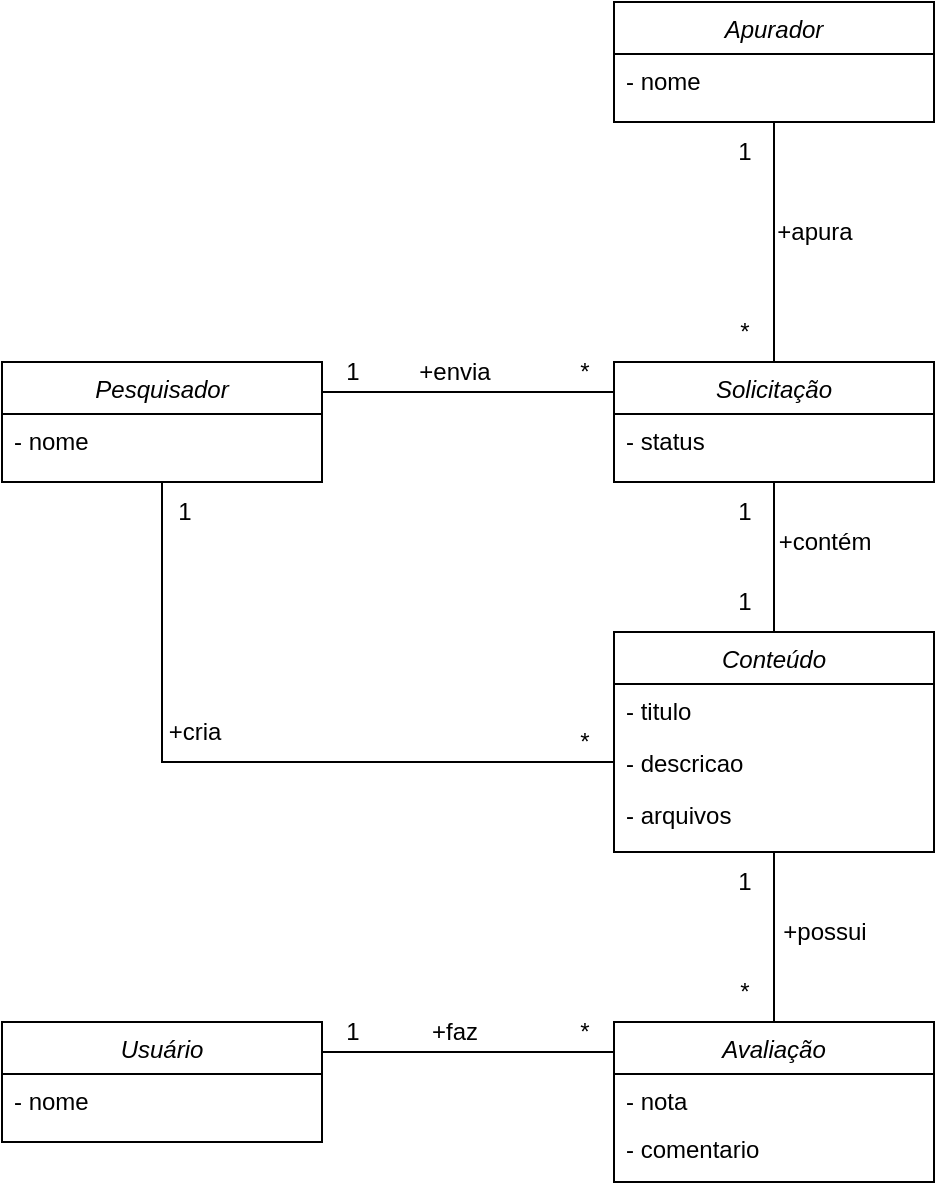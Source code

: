 <mxfile version="20.3.6" type="device"><diagram id="C5RBs43oDa-KdzZeNtuy" name="Page-1"><mxGraphModel dx="865" dy="483" grid="1" gridSize="10" guides="1" tooltips="1" connect="1" arrows="1" fold="1" page="1" pageScale="1" pageWidth="827" pageHeight="1169" math="0" shadow="0"><root><mxCell id="WIyWlLk6GJQsqaUBKTNV-0"/><mxCell id="WIyWlLk6GJQsqaUBKTNV-1" parent="WIyWlLk6GJQsqaUBKTNV-0"/><mxCell id="zkfFHV4jXpPFQw0GAbJ--0" value="Pesquisador" style="swimlane;fontStyle=2;align=center;verticalAlign=top;childLayout=stackLayout;horizontal=1;startSize=26;horizontalStack=0;resizeParent=1;resizeLast=0;collapsible=1;marginBottom=0;rounded=0;shadow=0;strokeWidth=1;" parent="WIyWlLk6GJQsqaUBKTNV-1" vertex="1"><mxGeometry x="254" y="360" width="160" height="60" as="geometry"><mxRectangle x="230" y="140" width="160" height="26" as="alternateBounds"/></mxGeometry></mxCell><mxCell id="zkfFHV4jXpPFQw0GAbJ--1" value="- nome" style="text;align=left;verticalAlign=top;spacingLeft=4;spacingRight=4;overflow=hidden;rotatable=0;points=[[0,0.5],[1,0.5]];portConstraint=eastwest;" parent="zkfFHV4jXpPFQw0GAbJ--0" vertex="1"><mxGeometry y="26" width="160" height="26" as="geometry"/></mxCell><mxCell id="GY7NnsdUb1SIPVuDBn9u-1" value="Solicitação" style="swimlane;fontStyle=2;align=center;verticalAlign=top;childLayout=stackLayout;horizontal=1;startSize=26;horizontalStack=0;resizeParent=1;resizeLast=0;collapsible=1;marginBottom=0;rounded=0;shadow=0;strokeWidth=1;" vertex="1" parent="WIyWlLk6GJQsqaUBKTNV-1"><mxGeometry x="560" y="360" width="160" height="60" as="geometry"><mxRectangle x="230" y="140" width="160" height="26" as="alternateBounds"/></mxGeometry></mxCell><mxCell id="GY7NnsdUb1SIPVuDBn9u-2" value="- status&#10;" style="text;align=left;verticalAlign=top;spacingLeft=4;spacingRight=4;overflow=hidden;rotatable=0;points=[[0,0.5],[1,0.5]];portConstraint=eastwest;" vertex="1" parent="GY7NnsdUb1SIPVuDBn9u-1"><mxGeometry y="26" width="160" height="26" as="geometry"/></mxCell><mxCell id="GY7NnsdUb1SIPVuDBn9u-4" value="Conteúdo" style="swimlane;fontStyle=2;align=center;verticalAlign=top;childLayout=stackLayout;horizontal=1;startSize=26;horizontalStack=0;resizeParent=1;resizeLast=0;collapsible=1;marginBottom=0;rounded=0;shadow=0;strokeWidth=1;" vertex="1" parent="WIyWlLk6GJQsqaUBKTNV-1"><mxGeometry x="560" y="495" width="160" height="110" as="geometry"><mxRectangle x="230" y="140" width="160" height="26" as="alternateBounds"/></mxGeometry></mxCell><mxCell id="GY7NnsdUb1SIPVuDBn9u-5" value="- titulo" style="text;align=left;verticalAlign=top;spacingLeft=4;spacingRight=4;overflow=hidden;rotatable=0;points=[[0,0.5],[1,0.5]];portConstraint=eastwest;" vertex="1" parent="GY7NnsdUb1SIPVuDBn9u-4"><mxGeometry y="26" width="160" height="26" as="geometry"/></mxCell><mxCell id="GY7NnsdUb1SIPVuDBn9u-7" value="- descricao&#10;" style="text;align=left;verticalAlign=top;spacingLeft=4;spacingRight=4;overflow=hidden;rotatable=0;points=[[0,0.5],[1,0.5]];portConstraint=eastwest;" vertex="1" parent="GY7NnsdUb1SIPVuDBn9u-4"><mxGeometry y="52" width="160" height="26" as="geometry"/></mxCell><mxCell id="GY7NnsdUb1SIPVuDBn9u-8" value="- arquivos" style="text;align=left;verticalAlign=top;spacingLeft=4;spacingRight=4;overflow=hidden;rotatable=0;points=[[0,0.5],[1,0.5]];portConstraint=eastwest;" vertex="1" parent="GY7NnsdUb1SIPVuDBn9u-4"><mxGeometry y="78" width="160" height="26" as="geometry"/></mxCell><mxCell id="GY7NnsdUb1SIPVuDBn9u-9" value="Apurador" style="swimlane;fontStyle=2;align=center;verticalAlign=top;childLayout=stackLayout;horizontal=1;startSize=26;horizontalStack=0;resizeParent=1;resizeLast=0;collapsible=1;marginBottom=0;rounded=0;shadow=0;strokeWidth=1;" vertex="1" parent="WIyWlLk6GJQsqaUBKTNV-1"><mxGeometry x="560" y="180" width="160" height="60" as="geometry"><mxRectangle x="230" y="140" width="160" height="26" as="alternateBounds"/></mxGeometry></mxCell><mxCell id="GY7NnsdUb1SIPVuDBn9u-10" value="- nome" style="text;align=left;verticalAlign=top;spacingLeft=4;spacingRight=4;overflow=hidden;rotatable=0;points=[[0,0.5],[1,0.5]];portConstraint=eastwest;" vertex="1" parent="GY7NnsdUb1SIPVuDBn9u-9"><mxGeometry y="26" width="160" height="26" as="geometry"/></mxCell><mxCell id="GY7NnsdUb1SIPVuDBn9u-11" value="Usuário" style="swimlane;fontStyle=2;align=center;verticalAlign=top;childLayout=stackLayout;horizontal=1;startSize=26;horizontalStack=0;resizeParent=1;resizeLast=0;collapsible=1;marginBottom=0;rounded=0;shadow=0;strokeWidth=1;" vertex="1" parent="WIyWlLk6GJQsqaUBKTNV-1"><mxGeometry x="254" y="690" width="160" height="60" as="geometry"><mxRectangle x="230" y="140" width="160" height="26" as="alternateBounds"/></mxGeometry></mxCell><mxCell id="GY7NnsdUb1SIPVuDBn9u-12" value="- nome" style="text;align=left;verticalAlign=top;spacingLeft=4;spacingRight=4;overflow=hidden;rotatable=0;points=[[0,0.5],[1,0.5]];portConstraint=eastwest;" vertex="1" parent="GY7NnsdUb1SIPVuDBn9u-11"><mxGeometry y="26" width="160" height="26" as="geometry"/></mxCell><mxCell id="GY7NnsdUb1SIPVuDBn9u-13" value="Avaliação" style="swimlane;fontStyle=2;align=center;verticalAlign=top;childLayout=stackLayout;horizontal=1;startSize=26;horizontalStack=0;resizeParent=1;resizeLast=0;collapsible=1;marginBottom=0;rounded=0;shadow=0;strokeWidth=1;" vertex="1" parent="WIyWlLk6GJQsqaUBKTNV-1"><mxGeometry x="560" y="690" width="160" height="80" as="geometry"><mxRectangle x="230" y="140" width="160" height="26" as="alternateBounds"/></mxGeometry></mxCell><mxCell id="GY7NnsdUb1SIPVuDBn9u-14" value="- nota" style="text;align=left;verticalAlign=top;spacingLeft=4;spacingRight=4;overflow=hidden;rotatable=0;points=[[0,0.5],[1,0.5]];portConstraint=eastwest;" vertex="1" parent="GY7NnsdUb1SIPVuDBn9u-13"><mxGeometry y="26" width="160" height="24" as="geometry"/></mxCell><mxCell id="GY7NnsdUb1SIPVuDBn9u-16" value="- comentario" style="text;align=left;verticalAlign=top;spacingLeft=4;spacingRight=4;overflow=hidden;rotatable=0;points=[[0,0.5],[1,0.5]];portConstraint=eastwest;" vertex="1" parent="GY7NnsdUb1SIPVuDBn9u-13"><mxGeometry y="50" width="160" height="26" as="geometry"/></mxCell><mxCell id="GY7NnsdUb1SIPVuDBn9u-19" value="1" style="text;html=1;align=center;verticalAlign=middle;resizable=0;points=[];autosize=1;strokeColor=none;fillColor=none;" vertex="1" parent="WIyWlLk6GJQsqaUBKTNV-1"><mxGeometry x="414" y="350" width="30" height="30" as="geometry"/></mxCell><mxCell id="GY7NnsdUb1SIPVuDBn9u-20" value="*" style="text;html=1;align=center;verticalAlign=middle;resizable=0;points=[];autosize=1;strokeColor=none;fillColor=none;" vertex="1" parent="WIyWlLk6GJQsqaUBKTNV-1"><mxGeometry x="530" y="350" width="30" height="30" as="geometry"/></mxCell><mxCell id="GY7NnsdUb1SIPVuDBn9u-21" value="" style="endArrow=none;html=1;rounded=0;exitX=0.5;exitY=1;exitDx=0;exitDy=0;entryX=0;entryY=0.5;entryDx=0;entryDy=0;" edge="1" parent="WIyWlLk6GJQsqaUBKTNV-1" source="zkfFHV4jXpPFQw0GAbJ--0" target="GY7NnsdUb1SIPVuDBn9u-7"><mxGeometry width="50" height="50" relative="1" as="geometry"><mxPoint x="490" y="560" as="sourcePoint"/><mxPoint x="540" y="510" as="targetPoint"/><Array as="points"><mxPoint x="334" y="560"/></Array></mxGeometry></mxCell><mxCell id="GY7NnsdUb1SIPVuDBn9u-22" value="1" style="text;html=1;align=center;verticalAlign=middle;resizable=0;points=[];autosize=1;strokeColor=none;fillColor=none;" vertex="1" parent="WIyWlLk6GJQsqaUBKTNV-1"><mxGeometry x="330" y="420" width="30" height="30" as="geometry"/></mxCell><mxCell id="GY7NnsdUb1SIPVuDBn9u-23" value="*" style="text;html=1;align=center;verticalAlign=middle;resizable=0;points=[];autosize=1;strokeColor=none;fillColor=none;" vertex="1" parent="WIyWlLk6GJQsqaUBKTNV-1"><mxGeometry x="530" y="535" width="30" height="30" as="geometry"/></mxCell><mxCell id="GY7NnsdUb1SIPVuDBn9u-24" value="" style="endArrow=none;html=1;rounded=0;entryX=0.5;entryY=1;entryDx=0;entryDy=0;exitX=0.5;exitY=0;exitDx=0;exitDy=0;" edge="1" parent="WIyWlLk6GJQsqaUBKTNV-1" source="GY7NnsdUb1SIPVuDBn9u-1" target="GY7NnsdUb1SIPVuDBn9u-9"><mxGeometry width="50" height="50" relative="1" as="geometry"><mxPoint x="490" y="330" as="sourcePoint"/><mxPoint x="540" y="280" as="targetPoint"/></mxGeometry></mxCell><mxCell id="GY7NnsdUb1SIPVuDBn9u-25" value="1" style="text;html=1;align=center;verticalAlign=middle;resizable=0;points=[];autosize=1;strokeColor=none;fillColor=none;" vertex="1" parent="WIyWlLk6GJQsqaUBKTNV-1"><mxGeometry x="610" y="240" width="30" height="30" as="geometry"/></mxCell><mxCell id="GY7NnsdUb1SIPVuDBn9u-26" value="*" style="text;html=1;align=center;verticalAlign=middle;resizable=0;points=[];autosize=1;strokeColor=none;fillColor=none;" vertex="1" parent="WIyWlLk6GJQsqaUBKTNV-1"><mxGeometry x="610" y="330" width="30" height="30" as="geometry"/></mxCell><mxCell id="GY7NnsdUb1SIPVuDBn9u-27" value="" style="endArrow=none;html=1;rounded=0;entryX=0.5;entryY=1;entryDx=0;entryDy=0;exitX=0.5;exitY=0;exitDx=0;exitDy=0;" edge="1" parent="WIyWlLk6GJQsqaUBKTNV-1" source="GY7NnsdUb1SIPVuDBn9u-4" target="GY7NnsdUb1SIPVuDBn9u-1"><mxGeometry width="50" height="50" relative="1" as="geometry"><mxPoint x="490" y="480" as="sourcePoint"/><mxPoint x="540" y="430" as="targetPoint"/></mxGeometry></mxCell><mxCell id="GY7NnsdUb1SIPVuDBn9u-28" value="1" style="text;html=1;align=center;verticalAlign=middle;resizable=0;points=[];autosize=1;strokeColor=none;fillColor=none;" vertex="1" parent="WIyWlLk6GJQsqaUBKTNV-1"><mxGeometry x="610" y="465" width="30" height="30" as="geometry"/></mxCell><mxCell id="GY7NnsdUb1SIPVuDBn9u-29" value="" style="endArrow=none;html=1;rounded=0;entryX=0.5;entryY=1;entryDx=0;entryDy=0;exitX=0.5;exitY=0;exitDx=0;exitDy=0;" edge="1" parent="WIyWlLk6GJQsqaUBKTNV-1" source="GY7NnsdUb1SIPVuDBn9u-13" target="GY7NnsdUb1SIPVuDBn9u-4"><mxGeometry width="50" height="50" relative="1" as="geometry"><mxPoint x="570" y="660" as="sourcePoint"/><mxPoint x="620" y="610" as="targetPoint"/></mxGeometry></mxCell><mxCell id="GY7NnsdUb1SIPVuDBn9u-30" value="*" style="text;html=1;align=center;verticalAlign=middle;resizable=0;points=[];autosize=1;strokeColor=none;fillColor=none;" vertex="1" parent="WIyWlLk6GJQsqaUBKTNV-1"><mxGeometry x="610" y="660" width="30" height="30" as="geometry"/></mxCell><mxCell id="GY7NnsdUb1SIPVuDBn9u-31" value="1" style="text;html=1;align=center;verticalAlign=middle;resizable=0;points=[];autosize=1;strokeColor=none;fillColor=none;" vertex="1" parent="WIyWlLk6GJQsqaUBKTNV-1"><mxGeometry x="610" y="605" width="30" height="30" as="geometry"/></mxCell><mxCell id="GY7NnsdUb1SIPVuDBn9u-35" value="" style="endArrow=none;html=1;rounded=0;exitX=1;exitY=0.25;exitDx=0;exitDy=0;" edge="1" parent="WIyWlLk6GJQsqaUBKTNV-1" source="GY7NnsdUb1SIPVuDBn9u-11"><mxGeometry width="50" height="50" relative="1" as="geometry"><mxPoint x="490" y="680" as="sourcePoint"/><mxPoint x="560" y="705" as="targetPoint"/></mxGeometry></mxCell><mxCell id="GY7NnsdUb1SIPVuDBn9u-36" value="" style="endArrow=none;html=1;rounded=0;entryX=0;entryY=0.25;entryDx=0;entryDy=0;exitX=1;exitY=0.25;exitDx=0;exitDy=0;" edge="1" parent="WIyWlLk6GJQsqaUBKTNV-1" source="zkfFHV4jXpPFQw0GAbJ--0" target="GY7NnsdUb1SIPVuDBn9u-1"><mxGeometry width="50" height="50" relative="1" as="geometry"><mxPoint x="490" y="450" as="sourcePoint"/><mxPoint x="540" y="400" as="targetPoint"/></mxGeometry></mxCell><mxCell id="GY7NnsdUb1SIPVuDBn9u-37" value="*" style="text;html=1;align=center;verticalAlign=middle;resizable=0;points=[];autosize=1;strokeColor=none;fillColor=none;" vertex="1" parent="WIyWlLk6GJQsqaUBKTNV-1"><mxGeometry x="530" y="680" width="30" height="30" as="geometry"/></mxCell><mxCell id="GY7NnsdUb1SIPVuDBn9u-38" value="1" style="text;html=1;align=center;verticalAlign=middle;resizable=0;points=[];autosize=1;strokeColor=none;fillColor=none;" vertex="1" parent="WIyWlLk6GJQsqaUBKTNV-1"><mxGeometry x="414" y="680" width="30" height="30" as="geometry"/></mxCell><mxCell id="GY7NnsdUb1SIPVuDBn9u-39" value="+cria" style="text;html=1;align=center;verticalAlign=middle;resizable=0;points=[];autosize=1;strokeColor=none;fillColor=none;" vertex="1" parent="WIyWlLk6GJQsqaUBKTNV-1"><mxGeometry x="325" y="530" width="50" height="30" as="geometry"/></mxCell><mxCell id="GY7NnsdUb1SIPVuDBn9u-40" value="+envia" style="text;html=1;align=center;verticalAlign=middle;resizable=0;points=[];autosize=1;strokeColor=none;fillColor=none;" vertex="1" parent="WIyWlLk6GJQsqaUBKTNV-1"><mxGeometry x="450" y="350" width="60" height="30" as="geometry"/></mxCell><mxCell id="GY7NnsdUb1SIPVuDBn9u-41" value="+apura" style="text;html=1;align=center;verticalAlign=middle;resizable=0;points=[];autosize=1;strokeColor=none;fillColor=none;rotation=0;" vertex="1" parent="WIyWlLk6GJQsqaUBKTNV-1"><mxGeometry x="630" y="280" width="60" height="30" as="geometry"/></mxCell><mxCell id="GY7NnsdUb1SIPVuDBn9u-42" value="1" style="text;html=1;align=center;verticalAlign=middle;resizable=0;points=[];autosize=1;strokeColor=none;fillColor=none;" vertex="1" parent="WIyWlLk6GJQsqaUBKTNV-1"><mxGeometry x="610" y="420" width="30" height="30" as="geometry"/></mxCell><mxCell id="GY7NnsdUb1SIPVuDBn9u-43" value="+possui" style="text;html=1;align=center;verticalAlign=middle;resizable=0;points=[];autosize=1;strokeColor=none;fillColor=none;" vertex="1" parent="WIyWlLk6GJQsqaUBKTNV-1"><mxGeometry x="630" y="630" width="70" height="30" as="geometry"/></mxCell><mxCell id="GY7NnsdUb1SIPVuDBn9u-44" value="+faz" style="text;html=1;align=center;verticalAlign=middle;resizable=0;points=[];autosize=1;strokeColor=none;fillColor=none;" vertex="1" parent="WIyWlLk6GJQsqaUBKTNV-1"><mxGeometry x="455" y="680" width="50" height="30" as="geometry"/></mxCell><mxCell id="GY7NnsdUb1SIPVuDBn9u-46" value="+contém" style="text;html=1;align=center;verticalAlign=middle;resizable=0;points=[];autosize=1;strokeColor=none;fillColor=none;" vertex="1" parent="WIyWlLk6GJQsqaUBKTNV-1"><mxGeometry x="630" y="435" width="70" height="30" as="geometry"/></mxCell></root></mxGraphModel></diagram></mxfile>